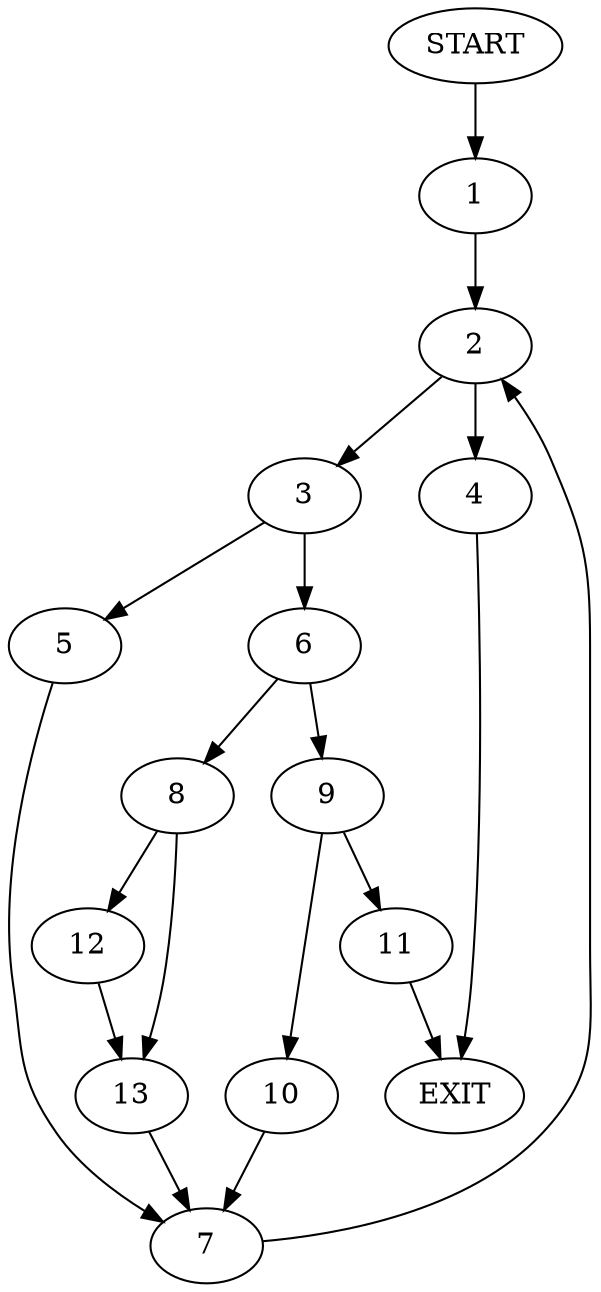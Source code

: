 digraph {
0 [label="START"];
1;
2;
3;
4;
5;
6;
7;
8;
9;
10;
11;
12;
13;
14 [label="EXIT"];
0 -> 1;
1 -> 2;
2 -> 3;
2 -> 4;
3 -> 5;
3 -> 6;
4 -> 14;
5 -> 7;
6 -> 8;
6 -> 9;
7 -> 2;
9 -> 10;
9 -> 11;
8 -> 12;
8 -> 13;
10 -> 7;
11 -> 14;
12 -> 13;
13 -> 7;
}